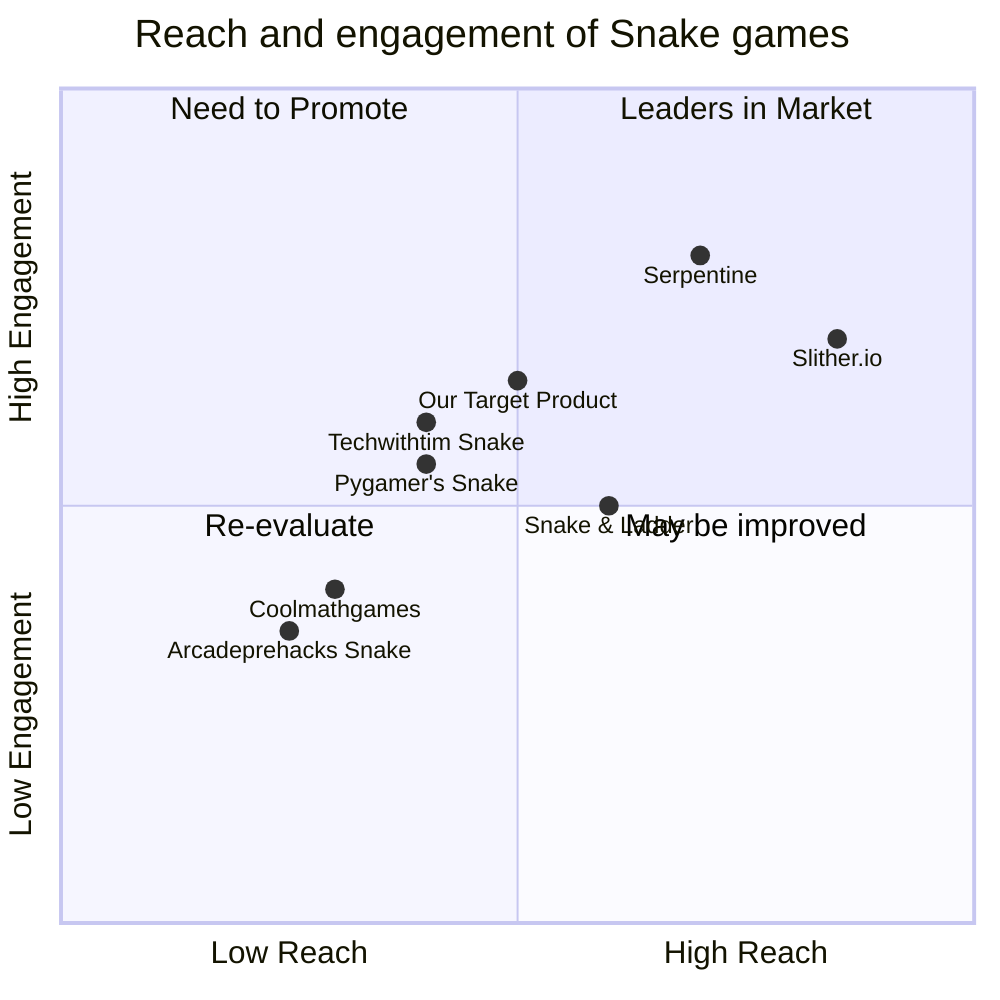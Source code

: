quadrantChart
    title Reach and engagement of Snake games
    x-axis Low Reach --> High Reach
    y-axis Low Engagement --> High Engagement
    quadrant-1 Leaders in Market
    quadrant-2 Need to Promote
    quadrant-3 Re-evaluate
    quadrant-4 May be improved
    "Pygamer's Snake": [0.4, 0.55]
    "Coolmathgames": [0.3, 0.4]
    "Slither.io": [0.85, 0.7]
    "Techwithtim Snake": [0.4, 0.6]
    "Arcadeprehacks Snake": [0.25, 0.35]
    "Snake & Ladder": [0.6, 0.5]
    "Serpentine": [0.7, 0.8]
    "Our Target Product": [0.5, 0.65]